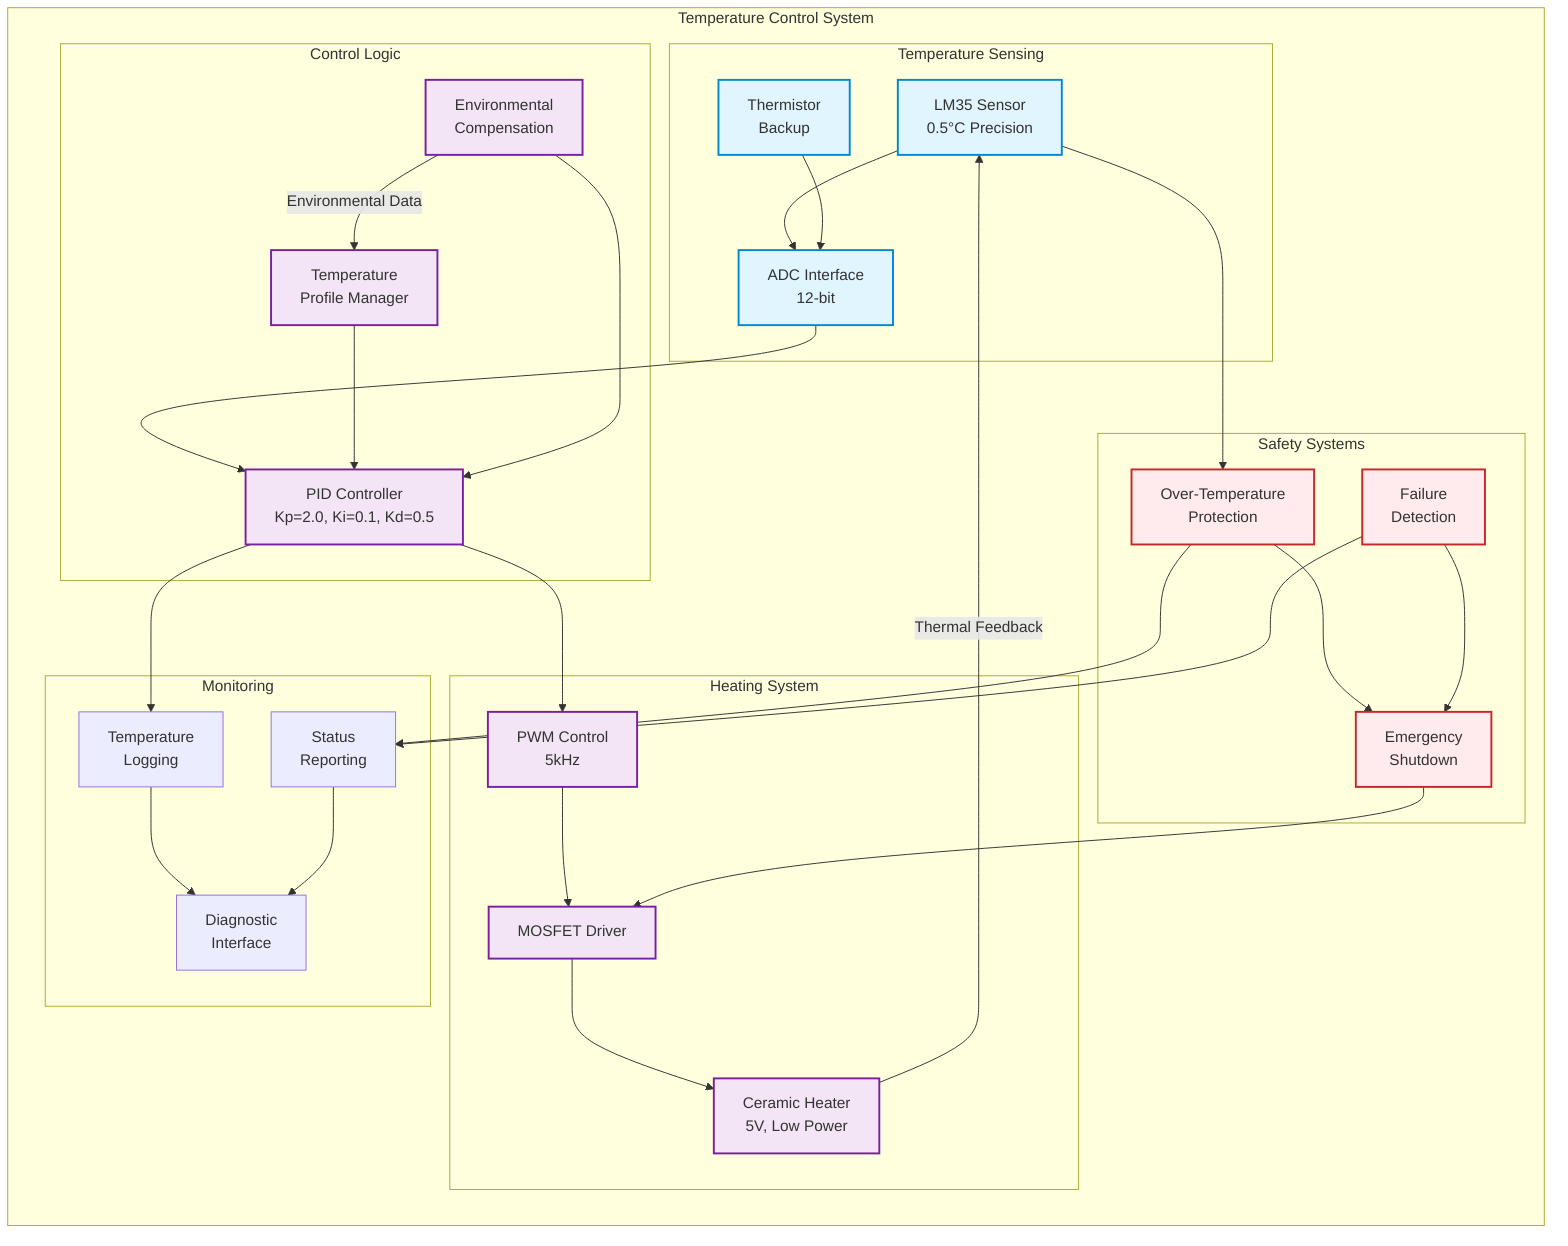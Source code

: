 flowchart TB
    subgraph TC["Temperature Control System"]
        direction TB
        
        subgraph SENS["Temperature Sensing"]
            LM35["LM35 Sensor
            0.5°C Precision"]
            THERM["Thermistor
            Backup"]
            ADC["ADC Interface
            12-bit"]
        end
        
        subgraph HEAT["Heating System"]
            HTR["Ceramic Heater
            5V, Low Power"]
            PWM["PWM Control
            5kHz"]
            FET["MOSFET Driver"]
        end
        
        subgraph CTRL["Control Logic"]
            PID["PID Controller
            Kp=2.0, Ki=0.1, Kd=0.5"]
            PROF["Temperature
            Profile Manager"]
            COMP["Environmental
            Compensation"]
        end
        
        subgraph SAFE["Safety Systems"]
            OTP["Over-Temperature
            Protection"]
            FAIL["Failure
            Detection"]
            SHUT["Emergency
            Shutdown"]
        end
        
        subgraph MON["Monitoring"]
            LOG["Temperature
            Logging"]
            STAT["Status
            Reporting"]
            DIAG["Diagnostic
            Interface"]
        end
    end

    %% Sensor Flow
    LM35 --> ADC
    THERM --> ADC
    ADC --> PID
    
    %% Control Flow
    PID --> PWM
    PROF --> PID
    COMP --> PID
    PWM --> FET
    FET --> HTR
    
    %% Safety Flow
    LM35 --> OTP
    OTP --> SHUT
    FAIL --> SHUT
    SHUT --> FET
    
    %% Monitoring Flow
    PID --> LOG
    OTP --> STAT
    FAIL --> STAT
    LOG --> DIAG
    STAT --> DIAG
    
    %% Feedback Loops
    HTR --> |"Thermal Feedback"| LM35
    COMP --> |"Environmental Data"| PROF
    
    classDef primary fill:#e1f5fe,stroke:#0288d1,stroke-width:2px
    classDef secondary fill:#f3e5f5,stroke:#7b1fa2,stroke-width:2px
    classDef safety fill:#ffebee,stroke:#c62828,stroke-width:2px
    
    class LM35,ADC,THERM primary
    class PID,PROF,COMP,PWM,FET,HTR secondary
    class OTP,FAIL,SHUT safety
